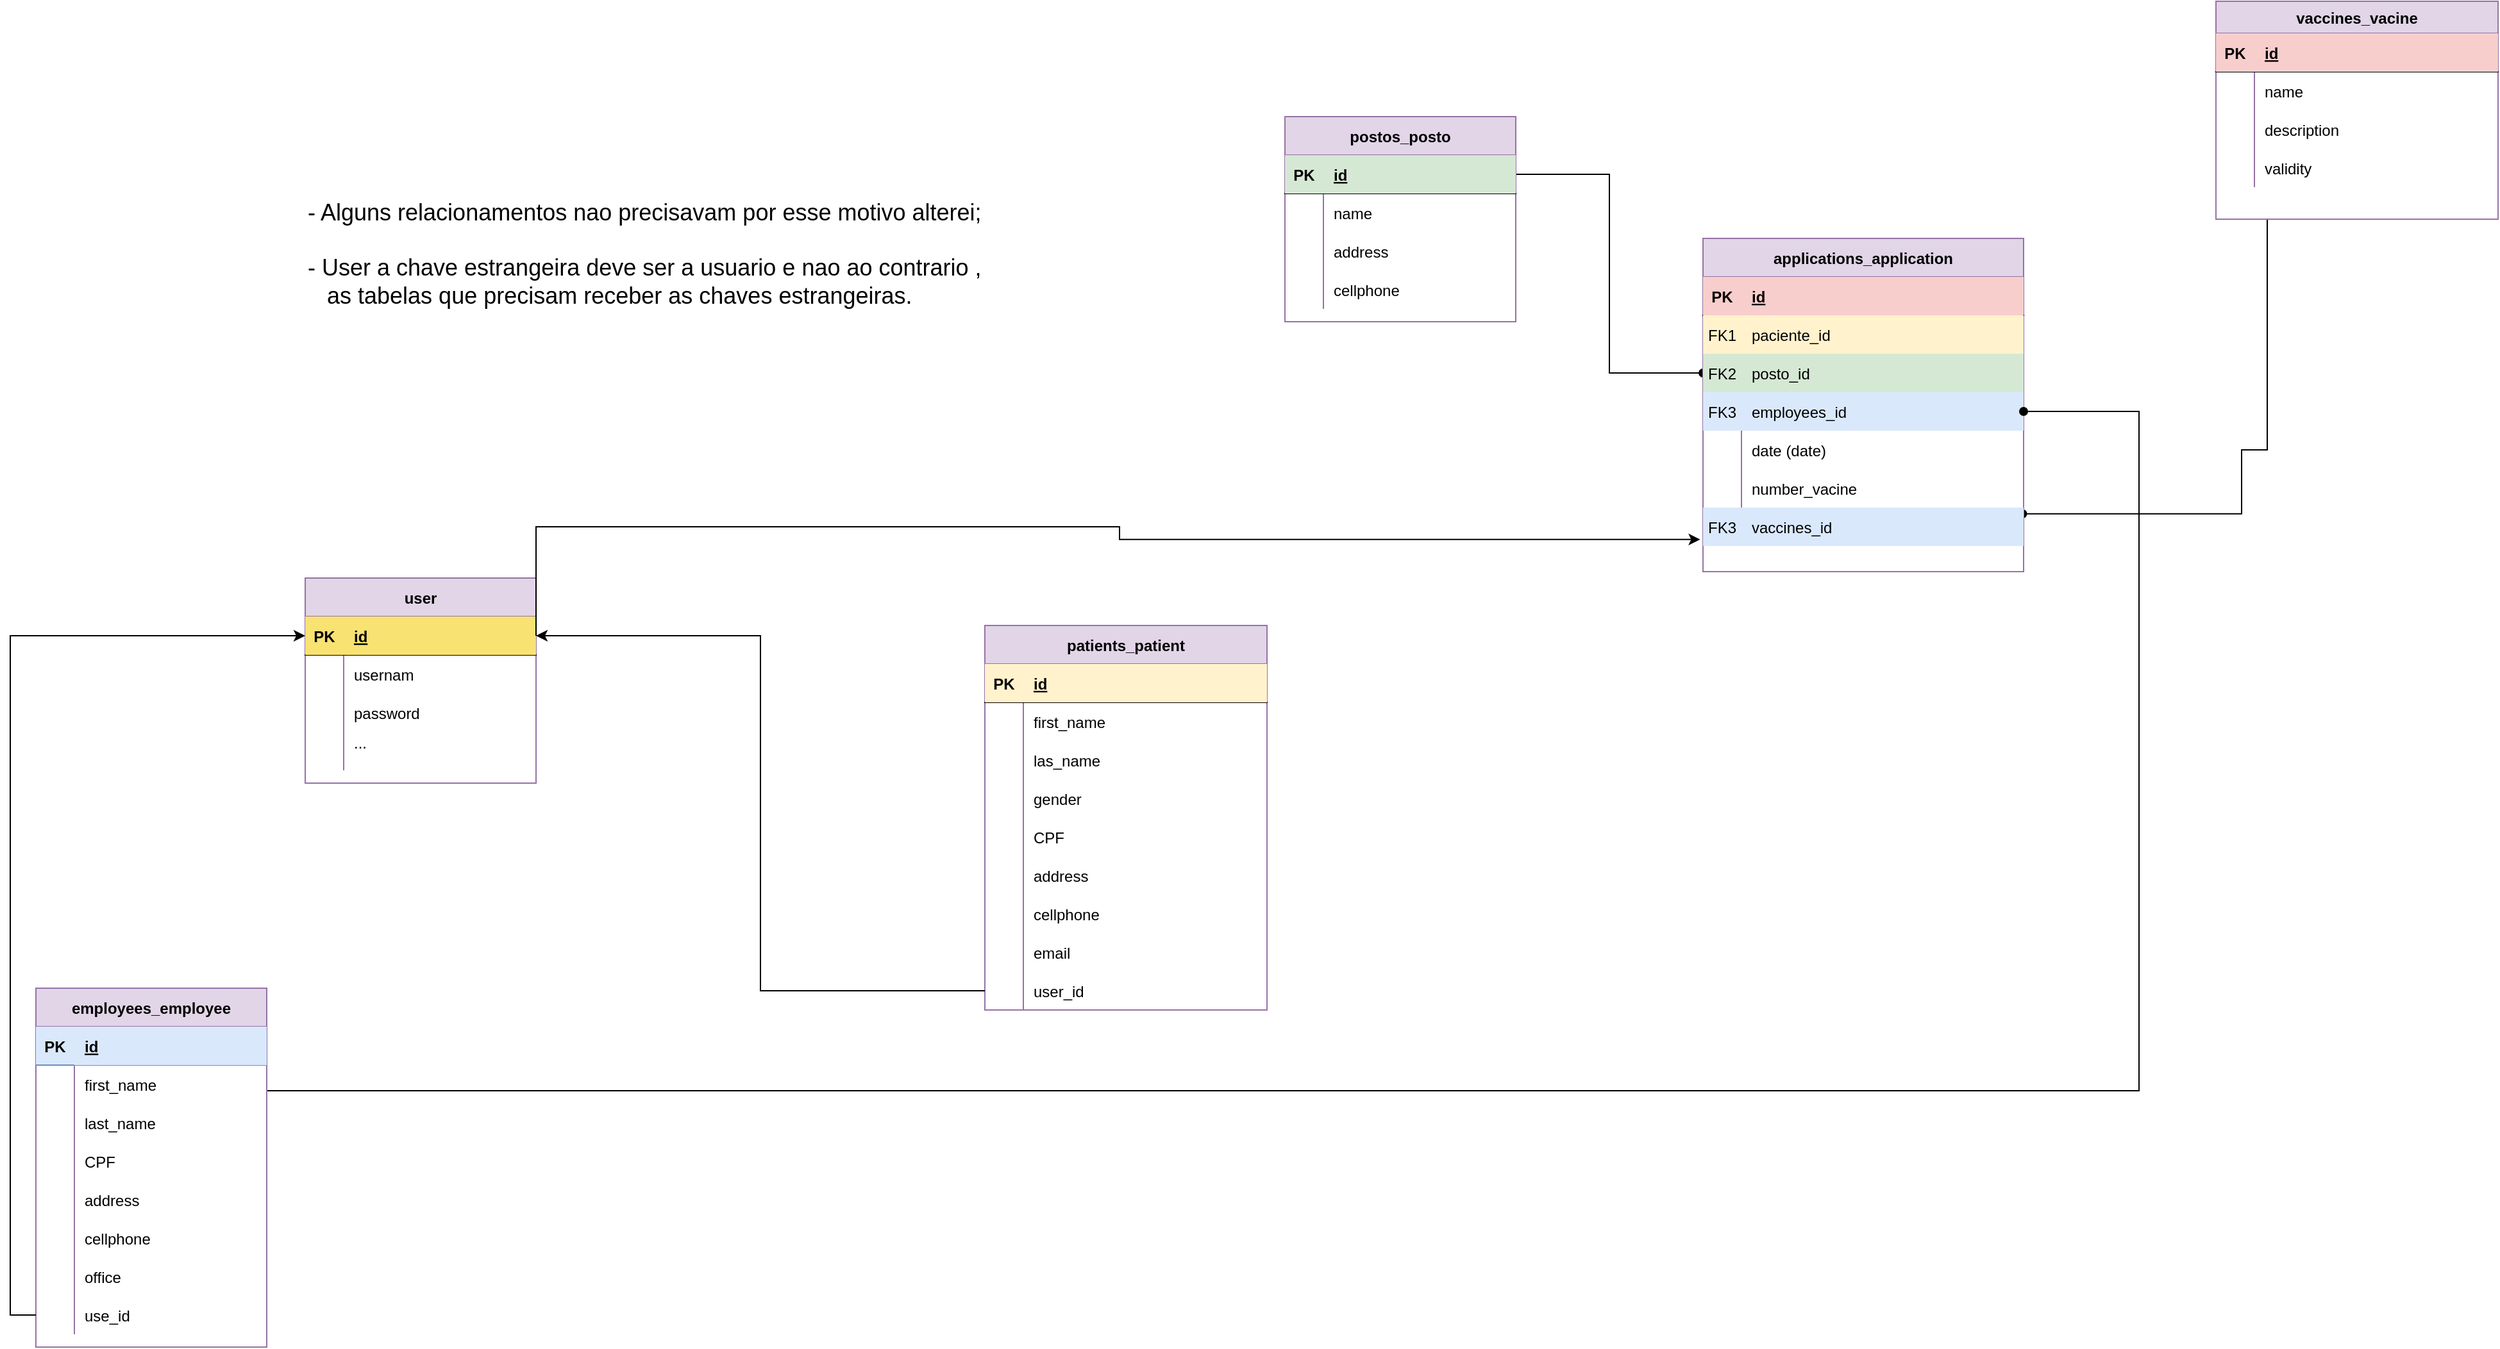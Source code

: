 <mxfile version="14.7.6" type="github">
  <diagram id="EilYEYyz1etQmH6gUMD6" name="Page-1">
    <mxGraphModel dx="2758" dy="653" grid="1" gridSize="10" guides="1" tooltips="1" connect="1" arrows="1" fold="1" page="1" pageScale="1" pageWidth="1169" pageHeight="827" math="0" shadow="0">
      <root>
        <mxCell id="0" />
        <mxCell id="1" parent="0" />
        <mxCell id="UozPNXJeyypj5cAmDYCA-1" value="user" style="shape=table;startSize=30;container=1;collapsible=1;childLayout=tableLayout;fixedRows=1;rowLines=0;fontStyle=1;align=center;resizeLast=1;strokeColor=#9673a6;fillColor=#e1d5e7;" parent="1" vertex="1">
          <mxGeometry x="-180" y="460" width="180" height="160" as="geometry" />
        </mxCell>
        <mxCell id="UozPNXJeyypj5cAmDYCA-2" value="" style="shape=partialRectangle;collapsible=0;dropTarget=0;pointerEvents=0;fillColor=none;top=0;left=0;bottom=1;right=0;points=[[0,0.5],[1,0.5]];portConstraint=eastwest;" parent="UozPNXJeyypj5cAmDYCA-1" vertex="1">
          <mxGeometry y="30" width="180" height="30" as="geometry" />
        </mxCell>
        <mxCell id="UozPNXJeyypj5cAmDYCA-3" value="PK" style="shape=partialRectangle;connectable=0;top=0;left=0;bottom=0;right=0;fontStyle=1;overflow=hidden;strokeColor=#B09500;fontColor=#000000;fillColor=#F8E272;" parent="UozPNXJeyypj5cAmDYCA-2" vertex="1">
          <mxGeometry width="30" height="30" as="geometry" />
        </mxCell>
        <mxCell id="UozPNXJeyypj5cAmDYCA-4" value="id" style="shape=partialRectangle;connectable=0;top=0;left=0;bottom=0;right=0;align=left;spacingLeft=6;fontStyle=5;overflow=hidden;fontColor=#000000;strokeColor=#B09500;fillColor=#F8E272;" parent="UozPNXJeyypj5cAmDYCA-2" vertex="1">
          <mxGeometry x="30" width="150" height="30" as="geometry" />
        </mxCell>
        <mxCell id="UozPNXJeyypj5cAmDYCA-11" value="" style="shape=partialRectangle;collapsible=0;dropTarget=0;pointerEvents=0;fillColor=none;top=0;left=0;bottom=0;right=0;points=[[0,0.5],[1,0.5]];portConstraint=eastwest;" parent="UozPNXJeyypj5cAmDYCA-1" vertex="1">
          <mxGeometry y="60" width="180" height="30" as="geometry" />
        </mxCell>
        <mxCell id="UozPNXJeyypj5cAmDYCA-12" value="" style="shape=partialRectangle;connectable=0;fillColor=none;top=0;left=0;bottom=0;right=0;editable=1;overflow=hidden;" parent="UozPNXJeyypj5cAmDYCA-11" vertex="1">
          <mxGeometry width="30" height="30" as="geometry" />
        </mxCell>
        <mxCell id="UozPNXJeyypj5cAmDYCA-13" value="usernam" style="shape=partialRectangle;connectable=0;fillColor=none;top=0;left=0;bottom=0;right=0;align=left;spacingLeft=6;overflow=hidden;" parent="UozPNXJeyypj5cAmDYCA-11" vertex="1">
          <mxGeometry x="30" width="150" height="30" as="geometry" />
        </mxCell>
        <mxCell id="1W_J4WBPS3hF6fnXYnN9-8" value="" style="shape=partialRectangle;collapsible=0;dropTarget=0;pointerEvents=0;fillColor=none;top=0;left=0;bottom=0;right=0;points=[[0,0.5],[1,0.5]];portConstraint=eastwest;" vertex="1" parent="UozPNXJeyypj5cAmDYCA-1">
          <mxGeometry y="90" width="180" height="30" as="geometry" />
        </mxCell>
        <mxCell id="1W_J4WBPS3hF6fnXYnN9-9" value="" style="shape=partialRectangle;connectable=0;fillColor=none;top=0;left=0;bottom=0;right=0;editable=1;overflow=hidden;" vertex="1" parent="1W_J4WBPS3hF6fnXYnN9-8">
          <mxGeometry width="30" height="30" as="geometry" />
        </mxCell>
        <mxCell id="1W_J4WBPS3hF6fnXYnN9-10" value="password" style="shape=partialRectangle;connectable=0;fillColor=none;top=0;left=0;bottom=0;right=0;align=left;spacingLeft=6;overflow=hidden;" vertex="1" parent="1W_J4WBPS3hF6fnXYnN9-8">
          <mxGeometry x="30" width="150" height="30" as="geometry" />
        </mxCell>
        <mxCell id="1W_J4WBPS3hF6fnXYnN9-11" value="" style="shape=partialRectangle;collapsible=0;dropTarget=0;pointerEvents=0;fillColor=none;top=0;left=0;bottom=0;right=0;points=[[0,0.5],[1,0.5]];portConstraint=eastwest;" vertex="1" parent="UozPNXJeyypj5cAmDYCA-1">
          <mxGeometry y="120" width="180" height="30" as="geometry" />
        </mxCell>
        <mxCell id="1W_J4WBPS3hF6fnXYnN9-12" value="" style="shape=partialRectangle;connectable=0;fillColor=none;top=0;left=0;bottom=0;right=0;editable=1;overflow=hidden;" vertex="1" parent="1W_J4WBPS3hF6fnXYnN9-11">
          <mxGeometry width="30" height="30" as="geometry" />
        </mxCell>
        <mxCell id="1W_J4WBPS3hF6fnXYnN9-13" value="...&#xa;" style="shape=partialRectangle;connectable=0;fillColor=none;top=0;left=0;bottom=0;right=0;align=left;spacingLeft=6;overflow=hidden;" vertex="1" parent="1W_J4WBPS3hF6fnXYnN9-11">
          <mxGeometry x="30" width="150" height="30" as="geometry" />
        </mxCell>
        <mxCell id="UozPNXJeyypj5cAmDYCA-14" value="patients_patient" style="shape=table;startSize=30;container=1;collapsible=1;childLayout=tableLayout;fixedRows=1;rowLines=0;fontStyle=1;align=center;resizeLast=1;fillColor=#e1d5e7;strokeColor=#9673a6;" parent="1" vertex="1">
          <mxGeometry x="350" y="497" width="220" height="300" as="geometry">
            <mxRectangle x="520" y="280" width="50" height="270" as="alternateBounds" />
          </mxGeometry>
        </mxCell>
        <mxCell id="UozPNXJeyypj5cAmDYCA-15" value="" style="shape=partialRectangle;collapsible=0;dropTarget=0;pointerEvents=0;fillColor=none;top=0;left=0;bottom=1;right=0;points=[[0,0.5],[1,0.5]];portConstraint=eastwest;" parent="UozPNXJeyypj5cAmDYCA-14" vertex="1">
          <mxGeometry y="30" width="220" height="30" as="geometry" />
        </mxCell>
        <mxCell id="UozPNXJeyypj5cAmDYCA-16" value="PK" style="shape=partialRectangle;connectable=0;fillColor=#fff2cc;top=0;left=0;bottom=0;right=0;fontStyle=1;overflow=hidden;strokeColor=#d6b656;" parent="UozPNXJeyypj5cAmDYCA-15" vertex="1">
          <mxGeometry width="30" height="30" as="geometry" />
        </mxCell>
        <mxCell id="UozPNXJeyypj5cAmDYCA-17" value="id" style="shape=partialRectangle;connectable=0;fillColor=#fff2cc;top=0;left=0;bottom=0;right=0;align=left;spacingLeft=6;fontStyle=5;overflow=hidden;strokeColor=#d6b656;" parent="UozPNXJeyypj5cAmDYCA-15" vertex="1">
          <mxGeometry x="30" width="190" height="30" as="geometry" />
        </mxCell>
        <mxCell id="UozPNXJeyypj5cAmDYCA-18" value="" style="shape=partialRectangle;collapsible=0;dropTarget=0;pointerEvents=0;fillColor=none;top=0;left=0;bottom=0;right=0;points=[[0,0.5],[1,0.5]];portConstraint=eastwest;" parent="UozPNXJeyypj5cAmDYCA-14" vertex="1">
          <mxGeometry y="60" width="220" height="30" as="geometry" />
        </mxCell>
        <mxCell id="UozPNXJeyypj5cAmDYCA-19" value="" style="shape=partialRectangle;connectable=0;fillColor=none;top=0;left=0;bottom=0;right=0;editable=1;overflow=hidden;" parent="UozPNXJeyypj5cAmDYCA-18" vertex="1">
          <mxGeometry width="30" height="30" as="geometry" />
        </mxCell>
        <mxCell id="UozPNXJeyypj5cAmDYCA-20" value="first_name" style="shape=partialRectangle;connectable=0;fillColor=none;top=0;left=0;bottom=0;right=0;align=left;spacingLeft=6;overflow=hidden;" parent="UozPNXJeyypj5cAmDYCA-18" vertex="1">
          <mxGeometry x="30" width="190" height="30" as="geometry" />
        </mxCell>
        <mxCell id="UozPNXJeyypj5cAmDYCA-21" value="" style="shape=partialRectangle;collapsible=0;dropTarget=0;pointerEvents=0;fillColor=none;top=0;left=0;bottom=0;right=0;points=[[0,0.5],[1,0.5]];portConstraint=eastwest;" parent="UozPNXJeyypj5cAmDYCA-14" vertex="1">
          <mxGeometry y="90" width="220" height="30" as="geometry" />
        </mxCell>
        <mxCell id="UozPNXJeyypj5cAmDYCA-22" value="" style="shape=partialRectangle;connectable=0;fillColor=none;top=0;left=0;bottom=0;right=0;editable=1;overflow=hidden;" parent="UozPNXJeyypj5cAmDYCA-21" vertex="1">
          <mxGeometry width="30" height="30" as="geometry" />
        </mxCell>
        <mxCell id="UozPNXJeyypj5cAmDYCA-23" value="las_name" style="shape=partialRectangle;connectable=0;fillColor=none;top=0;left=0;bottom=0;right=0;align=left;spacingLeft=6;overflow=hidden;" parent="UozPNXJeyypj5cAmDYCA-21" vertex="1">
          <mxGeometry x="30" width="190" height="30" as="geometry" />
        </mxCell>
        <mxCell id="UozPNXJeyypj5cAmDYCA-24" value="" style="shape=partialRectangle;collapsible=0;dropTarget=0;pointerEvents=0;fillColor=none;top=0;left=0;bottom=0;right=0;points=[[0,0.5],[1,0.5]];portConstraint=eastwest;" parent="UozPNXJeyypj5cAmDYCA-14" vertex="1">
          <mxGeometry y="120" width="220" height="30" as="geometry" />
        </mxCell>
        <mxCell id="UozPNXJeyypj5cAmDYCA-25" value="" style="shape=partialRectangle;connectable=0;fillColor=none;top=0;left=0;bottom=0;right=0;editable=1;overflow=hidden;" parent="UozPNXJeyypj5cAmDYCA-24" vertex="1">
          <mxGeometry width="30" height="30" as="geometry" />
        </mxCell>
        <mxCell id="UozPNXJeyypj5cAmDYCA-26" value="gender" style="shape=partialRectangle;connectable=0;fillColor=none;top=0;left=0;bottom=0;right=0;align=left;spacingLeft=6;overflow=hidden;" parent="UozPNXJeyypj5cAmDYCA-24" vertex="1">
          <mxGeometry x="30" width="190" height="30" as="geometry" />
        </mxCell>
        <mxCell id="UozPNXJeyypj5cAmDYCA-27" value="" style="shape=partialRectangle;collapsible=0;dropTarget=0;pointerEvents=0;fillColor=none;top=0;left=0;bottom=0;right=0;points=[[0,0.5],[1,0.5]];portConstraint=eastwest;" parent="UozPNXJeyypj5cAmDYCA-14" vertex="1">
          <mxGeometry y="150" width="220" height="30" as="geometry" />
        </mxCell>
        <mxCell id="UozPNXJeyypj5cAmDYCA-28" value="" style="shape=partialRectangle;connectable=0;fillColor=none;top=0;left=0;bottom=0;right=0;editable=1;overflow=hidden;" parent="UozPNXJeyypj5cAmDYCA-27" vertex="1">
          <mxGeometry width="30" height="30" as="geometry" />
        </mxCell>
        <mxCell id="UozPNXJeyypj5cAmDYCA-29" value="CPF" style="shape=partialRectangle;connectable=0;fillColor=none;top=0;left=0;bottom=0;right=0;align=left;spacingLeft=6;overflow=hidden;" parent="UozPNXJeyypj5cAmDYCA-27" vertex="1">
          <mxGeometry x="30" width="190" height="30" as="geometry" />
        </mxCell>
        <mxCell id="UozPNXJeyypj5cAmDYCA-30" value="" style="shape=partialRectangle;collapsible=0;dropTarget=0;pointerEvents=0;fillColor=none;top=0;left=0;bottom=0;right=0;points=[[0,0.5],[1,0.5]];portConstraint=eastwest;" parent="UozPNXJeyypj5cAmDYCA-14" vertex="1">
          <mxGeometry y="180" width="220" height="30" as="geometry" />
        </mxCell>
        <mxCell id="UozPNXJeyypj5cAmDYCA-31" value="" style="shape=partialRectangle;connectable=0;fillColor=none;top=0;left=0;bottom=0;right=0;editable=1;overflow=hidden;" parent="UozPNXJeyypj5cAmDYCA-30" vertex="1">
          <mxGeometry width="30" height="30" as="geometry" />
        </mxCell>
        <mxCell id="UozPNXJeyypj5cAmDYCA-32" value="address" style="shape=partialRectangle;connectable=0;fillColor=none;top=0;left=0;bottom=0;right=0;align=left;spacingLeft=6;overflow=hidden;" parent="UozPNXJeyypj5cAmDYCA-30" vertex="1">
          <mxGeometry x="30" width="190" height="30" as="geometry" />
        </mxCell>
        <mxCell id="UozPNXJeyypj5cAmDYCA-33" value="" style="shape=partialRectangle;collapsible=0;dropTarget=0;pointerEvents=0;fillColor=none;top=0;left=0;bottom=0;right=0;points=[[0,0.5],[1,0.5]];portConstraint=eastwest;" parent="UozPNXJeyypj5cAmDYCA-14" vertex="1">
          <mxGeometry y="210" width="220" height="30" as="geometry" />
        </mxCell>
        <mxCell id="UozPNXJeyypj5cAmDYCA-34" value="" style="shape=partialRectangle;connectable=0;fillColor=none;top=0;left=0;bottom=0;right=0;editable=1;overflow=hidden;" parent="UozPNXJeyypj5cAmDYCA-33" vertex="1">
          <mxGeometry width="30" height="30" as="geometry" />
        </mxCell>
        <mxCell id="UozPNXJeyypj5cAmDYCA-35" value="cellphone" style="shape=partialRectangle;connectable=0;fillColor=none;top=0;left=0;bottom=0;right=0;align=left;spacingLeft=6;overflow=hidden;" parent="UozPNXJeyypj5cAmDYCA-33" vertex="1">
          <mxGeometry x="30" width="190" height="30" as="geometry" />
        </mxCell>
        <mxCell id="UozPNXJeyypj5cAmDYCA-36" value="" style="shape=partialRectangle;collapsible=0;dropTarget=0;pointerEvents=0;fillColor=none;top=0;left=0;bottom=0;right=0;points=[[0,0.5],[1,0.5]];portConstraint=eastwest;" parent="UozPNXJeyypj5cAmDYCA-14" vertex="1">
          <mxGeometry y="240" width="220" height="30" as="geometry" />
        </mxCell>
        <mxCell id="UozPNXJeyypj5cAmDYCA-37" value="" style="shape=partialRectangle;connectable=0;fillColor=none;top=0;left=0;bottom=0;right=0;editable=1;overflow=hidden;" parent="UozPNXJeyypj5cAmDYCA-36" vertex="1">
          <mxGeometry width="30" height="30" as="geometry" />
        </mxCell>
        <mxCell id="UozPNXJeyypj5cAmDYCA-38" value="email" style="shape=partialRectangle;connectable=0;fillColor=none;top=0;left=0;bottom=0;right=0;align=left;spacingLeft=6;overflow=hidden;" parent="UozPNXJeyypj5cAmDYCA-36" vertex="1">
          <mxGeometry x="30" width="190" height="30" as="geometry" />
        </mxCell>
        <mxCell id="1W_J4WBPS3hF6fnXYnN9-2" value="" style="shape=partialRectangle;collapsible=0;dropTarget=0;pointerEvents=0;fillColor=none;top=0;left=0;bottom=0;right=0;points=[[0,0.5],[1,0.5]];portConstraint=eastwest;" vertex="1" parent="UozPNXJeyypj5cAmDYCA-14">
          <mxGeometry y="270" width="220" height="30" as="geometry" />
        </mxCell>
        <mxCell id="1W_J4WBPS3hF6fnXYnN9-3" value="" style="shape=partialRectangle;connectable=0;fillColor=none;top=0;left=0;bottom=0;right=0;editable=1;overflow=hidden;" vertex="1" parent="1W_J4WBPS3hF6fnXYnN9-2">
          <mxGeometry width="30" height="30" as="geometry" />
        </mxCell>
        <mxCell id="1W_J4WBPS3hF6fnXYnN9-4" value="user_id" style="shape=partialRectangle;connectable=0;fillColor=none;top=0;left=0;bottom=0;right=0;align=left;spacingLeft=6;overflow=hidden;" vertex="1" parent="1W_J4WBPS3hF6fnXYnN9-2">
          <mxGeometry x="30" width="190" height="30" as="geometry" />
        </mxCell>
        <mxCell id="UozPNXJeyypj5cAmDYCA-154" style="edgeStyle=orthogonalEdgeStyle;rounded=0;orthogonalLoop=1;jettySize=auto;html=1;exitX=1;exitY=0.5;exitDx=0;exitDy=0;entryX=0;entryY=0.5;entryDx=0;entryDy=0;endArrow=oval;endFill=1;" parent="1" source="UozPNXJeyypj5cAmDYCA-45" target="UozPNXJeyypj5cAmDYCA-94" edge="1">
          <mxGeometry relative="1" as="geometry" />
        </mxCell>
        <mxCell id="UozPNXJeyypj5cAmDYCA-44" value="postos_posto" style="shape=table;startSize=30;container=1;collapsible=1;childLayout=tableLayout;fixedRows=1;rowLines=0;fontStyle=1;align=center;resizeLast=1;fillColor=#e1d5e7;strokeColor=#9673a6;" parent="1" vertex="1">
          <mxGeometry x="584" y="100" width="180" height="160" as="geometry" />
        </mxCell>
        <mxCell id="UozPNXJeyypj5cAmDYCA-45" value="" style="shape=partialRectangle;collapsible=0;dropTarget=0;pointerEvents=0;fillColor=none;top=0;left=0;bottom=1;right=0;points=[[0,0.5],[1,0.5]];portConstraint=eastwest;" parent="UozPNXJeyypj5cAmDYCA-44" vertex="1">
          <mxGeometry y="30" width="180" height="30" as="geometry" />
        </mxCell>
        <mxCell id="UozPNXJeyypj5cAmDYCA-46" value="PK" style="shape=partialRectangle;connectable=0;fillColor=#d5e8d4;top=0;left=0;bottom=0;right=0;fontStyle=1;overflow=hidden;strokeColor=#82b366;" parent="UozPNXJeyypj5cAmDYCA-45" vertex="1">
          <mxGeometry width="30" height="30" as="geometry" />
        </mxCell>
        <mxCell id="UozPNXJeyypj5cAmDYCA-47" value="id" style="shape=partialRectangle;connectable=0;fillColor=#d5e8d4;top=0;left=0;bottom=0;right=0;align=left;spacingLeft=6;fontStyle=5;overflow=hidden;strokeColor=#82b366;" parent="UozPNXJeyypj5cAmDYCA-45" vertex="1">
          <mxGeometry x="30" width="150" height="30" as="geometry" />
        </mxCell>
        <mxCell id="UozPNXJeyypj5cAmDYCA-48" value="" style="shape=partialRectangle;collapsible=0;dropTarget=0;pointerEvents=0;fillColor=none;top=0;left=0;bottom=0;right=0;points=[[0,0.5],[1,0.5]];portConstraint=eastwest;" parent="UozPNXJeyypj5cAmDYCA-44" vertex="1">
          <mxGeometry y="60" width="180" height="30" as="geometry" />
        </mxCell>
        <mxCell id="UozPNXJeyypj5cAmDYCA-49" value="" style="shape=partialRectangle;connectable=0;fillColor=none;top=0;left=0;bottom=0;right=0;editable=1;overflow=hidden;" parent="UozPNXJeyypj5cAmDYCA-48" vertex="1">
          <mxGeometry width="30" height="30" as="geometry" />
        </mxCell>
        <mxCell id="UozPNXJeyypj5cAmDYCA-50" value="name" style="shape=partialRectangle;connectable=0;fillColor=none;top=0;left=0;bottom=0;right=0;align=left;spacingLeft=6;overflow=hidden;" parent="UozPNXJeyypj5cAmDYCA-48" vertex="1">
          <mxGeometry x="30" width="150" height="30" as="geometry" />
        </mxCell>
        <mxCell id="UozPNXJeyypj5cAmDYCA-51" value="" style="shape=partialRectangle;collapsible=0;dropTarget=0;pointerEvents=0;fillColor=none;top=0;left=0;bottom=0;right=0;points=[[0,0.5],[1,0.5]];portConstraint=eastwest;" parent="UozPNXJeyypj5cAmDYCA-44" vertex="1">
          <mxGeometry y="90" width="180" height="30" as="geometry" />
        </mxCell>
        <mxCell id="UozPNXJeyypj5cAmDYCA-52" value="" style="shape=partialRectangle;connectable=0;fillColor=none;top=0;left=0;bottom=0;right=0;editable=1;overflow=hidden;" parent="UozPNXJeyypj5cAmDYCA-51" vertex="1">
          <mxGeometry width="30" height="30" as="geometry" />
        </mxCell>
        <mxCell id="UozPNXJeyypj5cAmDYCA-53" value="address" style="shape=partialRectangle;connectable=0;fillColor=none;top=0;left=0;bottom=0;right=0;align=left;spacingLeft=6;overflow=hidden;" parent="UozPNXJeyypj5cAmDYCA-51" vertex="1">
          <mxGeometry x="30" width="150" height="30" as="geometry" />
        </mxCell>
        <mxCell id="UozPNXJeyypj5cAmDYCA-54" value="" style="shape=partialRectangle;collapsible=0;dropTarget=0;pointerEvents=0;fillColor=none;top=0;left=0;bottom=0;right=0;points=[[0,0.5],[1,0.5]];portConstraint=eastwest;" parent="UozPNXJeyypj5cAmDYCA-44" vertex="1">
          <mxGeometry y="120" width="180" height="30" as="geometry" />
        </mxCell>
        <mxCell id="UozPNXJeyypj5cAmDYCA-55" value="" style="shape=partialRectangle;connectable=0;fillColor=none;top=0;left=0;bottom=0;right=0;editable=1;overflow=hidden;" parent="UozPNXJeyypj5cAmDYCA-54" vertex="1">
          <mxGeometry width="30" height="30" as="geometry" />
        </mxCell>
        <mxCell id="UozPNXJeyypj5cAmDYCA-56" value="cellphone" style="shape=partialRectangle;connectable=0;fillColor=none;top=0;left=0;bottom=0;right=0;align=left;spacingLeft=6;overflow=hidden;" parent="UozPNXJeyypj5cAmDYCA-54" vertex="1">
          <mxGeometry x="30" width="150" height="30" as="geometry" />
        </mxCell>
        <mxCell id="UozPNXJeyypj5cAmDYCA-152" style="edgeStyle=orthogonalEdgeStyle;rounded=0;orthogonalLoop=1;jettySize=auto;html=1;endArrow=oval;endFill=1;entryX=0.997;entryY=0.162;entryDx=0;entryDy=0;entryPerimeter=0;" parent="1" source="UozPNXJeyypj5cAmDYCA-61" target="1W_J4WBPS3hF6fnXYnN9-16" edge="1">
          <mxGeometry relative="1" as="geometry">
            <Array as="points">
              <mxPoint x="1350" y="360" />
              <mxPoint x="1330" y="360" />
              <mxPoint x="1330" y="410" />
            </Array>
            <mxPoint x="1370" y="310" as="targetPoint" />
          </mxGeometry>
        </mxCell>
        <mxCell id="UozPNXJeyypj5cAmDYCA-61" value="vaccines_vacine" style="shape=table;startSize=25;container=1;collapsible=1;childLayout=tableLayout;fixedRows=1;rowLines=0;fontStyle=1;align=center;resizeLast=1;fillColor=#e1d5e7;strokeColor=#9673a6;" parent="1" vertex="1">
          <mxGeometry x="1310" y="10" width="220" height="170" as="geometry" />
        </mxCell>
        <mxCell id="UozPNXJeyypj5cAmDYCA-62" value="" style="shape=partialRectangle;collapsible=0;dropTarget=0;pointerEvents=0;fillColor=none;top=0;left=0;bottom=1;right=0;points=[[0,0.5],[1,0.5]];portConstraint=eastwest;" parent="UozPNXJeyypj5cAmDYCA-61" vertex="1">
          <mxGeometry y="25" width="220" height="30" as="geometry" />
        </mxCell>
        <mxCell id="UozPNXJeyypj5cAmDYCA-63" value="PK" style="shape=partialRectangle;connectable=0;fillColor=#f8cecc;top=0;left=0;bottom=0;right=0;fontStyle=1;overflow=hidden;strokeColor=#b85450;" parent="UozPNXJeyypj5cAmDYCA-62" vertex="1">
          <mxGeometry width="30" height="30" as="geometry" />
        </mxCell>
        <mxCell id="UozPNXJeyypj5cAmDYCA-64" value="id" style="shape=partialRectangle;connectable=0;fillColor=#f8cecc;top=0;left=0;bottom=0;right=0;align=left;spacingLeft=6;fontStyle=5;overflow=hidden;strokeColor=#b85450;" parent="UozPNXJeyypj5cAmDYCA-62" vertex="1">
          <mxGeometry x="30" width="190" height="30" as="geometry" />
        </mxCell>
        <mxCell id="UozPNXJeyypj5cAmDYCA-65" value="" style="shape=partialRectangle;collapsible=0;dropTarget=0;pointerEvents=0;fillColor=none;top=0;left=0;bottom=0;right=0;points=[[0,0.5],[1,0.5]];portConstraint=eastwest;" parent="UozPNXJeyypj5cAmDYCA-61" vertex="1">
          <mxGeometry y="55" width="220" height="30" as="geometry" />
        </mxCell>
        <mxCell id="UozPNXJeyypj5cAmDYCA-66" value="" style="shape=partialRectangle;connectable=0;fillColor=none;top=0;left=0;bottom=0;right=0;editable=1;overflow=hidden;" parent="UozPNXJeyypj5cAmDYCA-65" vertex="1">
          <mxGeometry width="30" height="30" as="geometry" />
        </mxCell>
        <mxCell id="UozPNXJeyypj5cAmDYCA-67" value="name" style="shape=partialRectangle;connectable=0;fillColor=none;top=0;left=0;bottom=0;right=0;align=left;spacingLeft=6;overflow=hidden;" parent="UozPNXJeyypj5cAmDYCA-65" vertex="1">
          <mxGeometry x="30" width="190" height="30" as="geometry" />
        </mxCell>
        <mxCell id="UozPNXJeyypj5cAmDYCA-68" value="" style="shape=partialRectangle;collapsible=0;dropTarget=0;pointerEvents=0;fillColor=none;top=0;left=0;bottom=0;right=0;points=[[0,0.5],[1,0.5]];portConstraint=eastwest;" parent="UozPNXJeyypj5cAmDYCA-61" vertex="1">
          <mxGeometry y="85" width="220" height="30" as="geometry" />
        </mxCell>
        <mxCell id="UozPNXJeyypj5cAmDYCA-69" value="" style="shape=partialRectangle;connectable=0;fillColor=none;top=0;left=0;bottom=0;right=0;editable=1;overflow=hidden;" parent="UozPNXJeyypj5cAmDYCA-68" vertex="1">
          <mxGeometry width="30" height="30" as="geometry" />
        </mxCell>
        <mxCell id="UozPNXJeyypj5cAmDYCA-70" value="description" style="shape=partialRectangle;connectable=0;fillColor=none;top=0;left=0;bottom=0;right=0;align=left;spacingLeft=6;overflow=hidden;" parent="UozPNXJeyypj5cAmDYCA-68" vertex="1">
          <mxGeometry x="30" width="190" height="30" as="geometry" />
        </mxCell>
        <mxCell id="UozPNXJeyypj5cAmDYCA-71" value="" style="shape=partialRectangle;collapsible=0;dropTarget=0;pointerEvents=0;fillColor=none;top=0;left=0;bottom=0;right=0;points=[[0,0.5],[1,0.5]];portConstraint=eastwest;" parent="UozPNXJeyypj5cAmDYCA-61" vertex="1">
          <mxGeometry y="115" width="220" height="30" as="geometry" />
        </mxCell>
        <mxCell id="UozPNXJeyypj5cAmDYCA-72" value="" style="shape=partialRectangle;connectable=0;fillColor=none;top=0;left=0;bottom=0;right=0;editable=1;overflow=hidden;" parent="UozPNXJeyypj5cAmDYCA-71" vertex="1">
          <mxGeometry width="30" height="30" as="geometry" />
        </mxCell>
        <mxCell id="UozPNXJeyypj5cAmDYCA-73" value="validity" style="shape=partialRectangle;connectable=0;fillColor=none;top=0;left=0;bottom=0;right=0;align=left;spacingLeft=6;overflow=hidden;" parent="UozPNXJeyypj5cAmDYCA-71" vertex="1">
          <mxGeometry x="30" width="190" height="30" as="geometry" />
        </mxCell>
        <mxCell id="UozPNXJeyypj5cAmDYCA-87" value="applications_application" style="shape=table;startSize=30;container=1;collapsible=1;childLayout=tableLayout;fixedRows=1;rowLines=0;fontStyle=1;align=center;resizeLast=1;fillColor=#e1d5e7;strokeColor=#9673a6;" parent="1" vertex="1">
          <mxGeometry x="910" y="195" width="250" height="260" as="geometry" />
        </mxCell>
        <mxCell id="UozPNXJeyypj5cAmDYCA-88" value="" style="shape=partialRectangle;collapsible=0;dropTarget=0;pointerEvents=0;fillColor=none;top=0;left=0;bottom=1;right=0;points=[[0,0.5],[1,0.5]];portConstraint=eastwest;" parent="UozPNXJeyypj5cAmDYCA-87" vertex="1">
          <mxGeometry y="30" width="250" height="30" as="geometry" />
        </mxCell>
        <mxCell id="UozPNXJeyypj5cAmDYCA-89" value="PK" style="shape=partialRectangle;connectable=0;fillColor=#f8cecc;top=0;left=0;bottom=0;right=0;fontStyle=1;overflow=hidden;strokeColor=#b85450;" parent="UozPNXJeyypj5cAmDYCA-88" vertex="1">
          <mxGeometry width="30" height="30" as="geometry" />
        </mxCell>
        <mxCell id="UozPNXJeyypj5cAmDYCA-90" value="id" style="shape=partialRectangle;connectable=0;fillColor=#f8cecc;top=0;left=0;bottom=0;right=0;align=left;spacingLeft=6;fontStyle=5;overflow=hidden;strokeColor=#b85450;" parent="UozPNXJeyypj5cAmDYCA-88" vertex="1">
          <mxGeometry x="30" width="220" height="30" as="geometry" />
        </mxCell>
        <mxCell id="UozPNXJeyypj5cAmDYCA-91" value="" style="shape=partialRectangle;collapsible=0;dropTarget=0;pointerEvents=0;fillColor=none;top=0;left=0;bottom=0;right=0;points=[[0,0.5],[1,0.5]];portConstraint=eastwest;" parent="UozPNXJeyypj5cAmDYCA-87" vertex="1">
          <mxGeometry y="60" width="250" height="30" as="geometry" />
        </mxCell>
        <mxCell id="UozPNXJeyypj5cAmDYCA-92" value="FK1" style="shape=partialRectangle;connectable=0;fillColor=#fff2cc;top=0;left=0;bottom=0;right=0;editable=1;overflow=hidden;strokeColor=#d6b656;" parent="UozPNXJeyypj5cAmDYCA-91" vertex="1">
          <mxGeometry width="30" height="30" as="geometry" />
        </mxCell>
        <mxCell id="UozPNXJeyypj5cAmDYCA-93" value="paciente_id" style="shape=partialRectangle;connectable=0;fillColor=#fff2cc;top=0;left=0;bottom=0;right=0;align=left;spacingLeft=6;overflow=hidden;strokeColor=#d6b656;" parent="UozPNXJeyypj5cAmDYCA-91" vertex="1">
          <mxGeometry x="30" width="220" height="30" as="geometry" />
        </mxCell>
        <mxCell id="UozPNXJeyypj5cAmDYCA-94" value="" style="shape=partialRectangle;collapsible=0;dropTarget=0;pointerEvents=0;fillColor=none;top=0;left=0;bottom=0;right=0;points=[[0,0.5],[1,0.5]];portConstraint=eastwest;" parent="UozPNXJeyypj5cAmDYCA-87" vertex="1">
          <mxGeometry y="90" width="250" height="30" as="geometry" />
        </mxCell>
        <mxCell id="UozPNXJeyypj5cAmDYCA-95" value="FK2" style="shape=partialRectangle;connectable=0;fillColor=#d5e8d4;top=0;left=0;bottom=0;right=0;editable=1;overflow=hidden;strokeColor=#82b366;" parent="UozPNXJeyypj5cAmDYCA-94" vertex="1">
          <mxGeometry width="30" height="30" as="geometry" />
        </mxCell>
        <mxCell id="UozPNXJeyypj5cAmDYCA-96" value="posto_id" style="shape=partialRectangle;connectable=0;fillColor=#d5e8d4;top=0;left=0;bottom=0;right=0;align=left;spacingLeft=6;overflow=hidden;strokeColor=#82b366;" parent="UozPNXJeyypj5cAmDYCA-94" vertex="1">
          <mxGeometry x="30" width="220" height="30" as="geometry" />
        </mxCell>
        <mxCell id="UozPNXJeyypj5cAmDYCA-97" value="" style="shape=partialRectangle;collapsible=0;dropTarget=0;pointerEvents=0;fillColor=none;top=0;left=0;bottom=0;right=0;points=[[0,0.5],[1,0.5]];portConstraint=eastwest;" parent="UozPNXJeyypj5cAmDYCA-87" vertex="1">
          <mxGeometry y="120" width="250" height="30" as="geometry" />
        </mxCell>
        <mxCell id="UozPNXJeyypj5cAmDYCA-98" value="FK3" style="shape=partialRectangle;connectable=0;fillColor=#dae8fc;top=0;left=0;bottom=0;right=0;editable=1;overflow=hidden;strokeColor=#6c8ebf;" parent="UozPNXJeyypj5cAmDYCA-97" vertex="1">
          <mxGeometry width="30" height="30" as="geometry" />
        </mxCell>
        <mxCell id="UozPNXJeyypj5cAmDYCA-99" value="employees_id" style="shape=partialRectangle;connectable=0;fillColor=#dae8fc;top=0;left=0;bottom=0;right=0;align=left;spacingLeft=6;overflow=hidden;strokeColor=#6c8ebf;" parent="UozPNXJeyypj5cAmDYCA-97" vertex="1">
          <mxGeometry x="30" width="220" height="30" as="geometry" />
        </mxCell>
        <mxCell id="UozPNXJeyypj5cAmDYCA-101" value="" style="shape=partialRectangle;collapsible=0;dropTarget=0;pointerEvents=0;fillColor=none;top=0;left=0;bottom=0;right=0;points=[[0,0.5],[1,0.5]];portConstraint=eastwest;" parent="UozPNXJeyypj5cAmDYCA-87" vertex="1">
          <mxGeometry y="150" width="250" height="30" as="geometry" />
        </mxCell>
        <mxCell id="UozPNXJeyypj5cAmDYCA-102" value="" style="shape=partialRectangle;connectable=0;fillColor=none;top=0;left=0;bottom=0;right=0;editable=1;overflow=hidden;" parent="UozPNXJeyypj5cAmDYCA-101" vertex="1">
          <mxGeometry width="30" height="30" as="geometry" />
        </mxCell>
        <mxCell id="UozPNXJeyypj5cAmDYCA-103" value="date (date)" style="shape=partialRectangle;connectable=0;fillColor=none;top=0;left=0;bottom=0;right=0;align=left;spacingLeft=6;overflow=hidden;" parent="UozPNXJeyypj5cAmDYCA-101" vertex="1">
          <mxGeometry x="30" width="220" height="30" as="geometry" />
        </mxCell>
        <mxCell id="UozPNXJeyypj5cAmDYCA-104" value="" style="shape=partialRectangle;collapsible=0;dropTarget=0;pointerEvents=0;fillColor=none;top=0;left=0;bottom=0;right=0;points=[[0,0.5],[1,0.5]];portConstraint=eastwest;" parent="UozPNXJeyypj5cAmDYCA-87" vertex="1">
          <mxGeometry y="180" width="250" height="30" as="geometry" />
        </mxCell>
        <mxCell id="UozPNXJeyypj5cAmDYCA-105" value="" style="shape=partialRectangle;connectable=0;fillColor=none;top=0;left=0;bottom=0;right=0;editable=1;overflow=hidden;" parent="UozPNXJeyypj5cAmDYCA-104" vertex="1">
          <mxGeometry width="30" height="30" as="geometry" />
        </mxCell>
        <mxCell id="UozPNXJeyypj5cAmDYCA-106" value="number_vacine" style="shape=partialRectangle;connectable=0;fillColor=none;top=0;left=0;bottom=0;right=0;align=left;spacingLeft=6;overflow=hidden;" parent="UozPNXJeyypj5cAmDYCA-104" vertex="1">
          <mxGeometry x="30" width="220" height="30" as="geometry" />
        </mxCell>
        <mxCell id="1W_J4WBPS3hF6fnXYnN9-16" value="" style="shape=partialRectangle;collapsible=0;dropTarget=0;pointerEvents=0;fillColor=none;top=0;left=0;bottom=0;right=0;points=[[0,0.5],[1,0.5]];portConstraint=eastwest;" vertex="1" parent="UozPNXJeyypj5cAmDYCA-87">
          <mxGeometry y="210" width="250" height="30" as="geometry" />
        </mxCell>
        <mxCell id="1W_J4WBPS3hF6fnXYnN9-17" value="FK3" style="shape=partialRectangle;connectable=0;fillColor=#dae8fc;top=0;left=0;bottom=0;right=0;editable=1;overflow=hidden;strokeColor=#6c8ebf;" vertex="1" parent="1W_J4WBPS3hF6fnXYnN9-16">
          <mxGeometry width="30" height="30" as="geometry" />
        </mxCell>
        <mxCell id="1W_J4WBPS3hF6fnXYnN9-18" value="vaccines_id" style="shape=partialRectangle;connectable=0;fillColor=#dae8fc;top=0;left=0;bottom=0;right=0;align=left;spacingLeft=6;overflow=hidden;strokeColor=#6c8ebf;" vertex="1" parent="1W_J4WBPS3hF6fnXYnN9-16">
          <mxGeometry x="30" width="220" height="30" as="geometry" />
        </mxCell>
        <mxCell id="UozPNXJeyypj5cAmDYCA-151" style="edgeStyle=orthogonalEdgeStyle;rounded=0;orthogonalLoop=1;jettySize=auto;html=1;endArrow=oval;endFill=1;entryX=1;entryY=0.5;entryDx=0;entryDy=0;" parent="1" source="UozPNXJeyypj5cAmDYCA-107" edge="1" target="UozPNXJeyypj5cAmDYCA-97">
          <mxGeometry relative="1" as="geometry">
            <mxPoint x="1040" y="400" as="targetPoint" />
            <Array as="points">
              <mxPoint x="1250" y="860" />
              <mxPoint x="1250" y="330" />
            </Array>
          </mxGeometry>
        </mxCell>
        <mxCell id="UozPNXJeyypj5cAmDYCA-107" value="employees_employee" style="shape=table;startSize=30;container=1;collapsible=1;childLayout=tableLayout;fixedRows=1;rowLines=0;fontStyle=1;align=center;resizeLast=1;fillColor=#e1d5e7;strokeColor=#9673a6;" parent="1" vertex="1">
          <mxGeometry x="-390" y="780" width="180" height="280" as="geometry" />
        </mxCell>
        <mxCell id="UozPNXJeyypj5cAmDYCA-108" value="" style="shape=partialRectangle;collapsible=0;dropTarget=0;pointerEvents=0;fillColor=#dae8fc;top=0;left=0;bottom=1;right=0;points=[[0,0.5],[1,0.5]];portConstraint=eastwest;strokeColor=#6c8ebf;" parent="UozPNXJeyypj5cAmDYCA-107" vertex="1">
          <mxGeometry y="30" width="180" height="30" as="geometry" />
        </mxCell>
        <mxCell id="UozPNXJeyypj5cAmDYCA-109" value="PK" style="shape=partialRectangle;connectable=0;fillColor=none;top=0;left=0;bottom=0;right=0;fontStyle=1;overflow=hidden;" parent="UozPNXJeyypj5cAmDYCA-108" vertex="1">
          <mxGeometry width="30" height="30" as="geometry" />
        </mxCell>
        <mxCell id="UozPNXJeyypj5cAmDYCA-110" value="id" style="shape=partialRectangle;connectable=0;fillColor=#dae8fc;top=0;left=0;bottom=0;right=0;align=left;spacingLeft=6;fontStyle=5;overflow=hidden;strokeColor=#6c8ebf;" parent="UozPNXJeyypj5cAmDYCA-108" vertex="1">
          <mxGeometry x="30" width="150" height="30" as="geometry" />
        </mxCell>
        <mxCell id="UozPNXJeyypj5cAmDYCA-111" value="" style="shape=partialRectangle;collapsible=0;dropTarget=0;pointerEvents=0;fillColor=none;top=0;left=0;bottom=0;right=0;points=[[0,0.5],[1,0.5]];portConstraint=eastwest;" parent="UozPNXJeyypj5cAmDYCA-107" vertex="1">
          <mxGeometry y="60" width="180" height="30" as="geometry" />
        </mxCell>
        <mxCell id="UozPNXJeyypj5cAmDYCA-112" value="" style="shape=partialRectangle;connectable=0;fillColor=none;top=0;left=0;bottom=0;right=0;editable=1;overflow=hidden;" parent="UozPNXJeyypj5cAmDYCA-111" vertex="1">
          <mxGeometry width="30" height="30" as="geometry" />
        </mxCell>
        <mxCell id="UozPNXJeyypj5cAmDYCA-113" value="first_name" style="shape=partialRectangle;connectable=0;fillColor=none;top=0;left=0;bottom=0;right=0;align=left;spacingLeft=6;overflow=hidden;" parent="UozPNXJeyypj5cAmDYCA-111" vertex="1">
          <mxGeometry x="30" width="150" height="30" as="geometry" />
        </mxCell>
        <mxCell id="UozPNXJeyypj5cAmDYCA-114" value="" style="shape=partialRectangle;collapsible=0;dropTarget=0;pointerEvents=0;fillColor=none;top=0;left=0;bottom=0;right=0;points=[[0,0.5],[1,0.5]];portConstraint=eastwest;" parent="UozPNXJeyypj5cAmDYCA-107" vertex="1">
          <mxGeometry y="90" width="180" height="30" as="geometry" />
        </mxCell>
        <mxCell id="UozPNXJeyypj5cAmDYCA-115" value="" style="shape=partialRectangle;connectable=0;fillColor=none;top=0;left=0;bottom=0;right=0;editable=1;overflow=hidden;" parent="UozPNXJeyypj5cAmDYCA-114" vertex="1">
          <mxGeometry width="30" height="30" as="geometry" />
        </mxCell>
        <mxCell id="UozPNXJeyypj5cAmDYCA-116" value="last_name" style="shape=partialRectangle;connectable=0;fillColor=none;top=0;left=0;bottom=0;right=0;align=left;spacingLeft=6;overflow=hidden;" parent="UozPNXJeyypj5cAmDYCA-114" vertex="1">
          <mxGeometry x="30" width="150" height="30" as="geometry" />
        </mxCell>
        <mxCell id="UozPNXJeyypj5cAmDYCA-117" value="" style="shape=partialRectangle;collapsible=0;dropTarget=0;pointerEvents=0;fillColor=none;top=0;left=0;bottom=0;right=0;points=[[0,0.5],[1,0.5]];portConstraint=eastwest;" parent="UozPNXJeyypj5cAmDYCA-107" vertex="1">
          <mxGeometry y="120" width="180" height="30" as="geometry" />
        </mxCell>
        <mxCell id="UozPNXJeyypj5cAmDYCA-118" value="" style="shape=partialRectangle;connectable=0;fillColor=none;top=0;left=0;bottom=0;right=0;editable=1;overflow=hidden;" parent="UozPNXJeyypj5cAmDYCA-117" vertex="1">
          <mxGeometry width="30" height="30" as="geometry" />
        </mxCell>
        <mxCell id="UozPNXJeyypj5cAmDYCA-119" value="CPF" style="shape=partialRectangle;connectable=0;fillColor=none;top=0;left=0;bottom=0;right=0;align=left;spacingLeft=6;overflow=hidden;" parent="UozPNXJeyypj5cAmDYCA-117" vertex="1">
          <mxGeometry x="30" width="150" height="30" as="geometry" />
        </mxCell>
        <mxCell id="UozPNXJeyypj5cAmDYCA-120" value="" style="shape=partialRectangle;collapsible=0;dropTarget=0;pointerEvents=0;fillColor=none;top=0;left=0;bottom=0;right=0;points=[[0,0.5],[1,0.5]];portConstraint=eastwest;" parent="UozPNXJeyypj5cAmDYCA-107" vertex="1">
          <mxGeometry y="150" width="180" height="30" as="geometry" />
        </mxCell>
        <mxCell id="UozPNXJeyypj5cAmDYCA-121" value="" style="shape=partialRectangle;connectable=0;fillColor=none;top=0;left=0;bottom=0;right=0;editable=1;overflow=hidden;" parent="UozPNXJeyypj5cAmDYCA-120" vertex="1">
          <mxGeometry width="30" height="30" as="geometry" />
        </mxCell>
        <mxCell id="UozPNXJeyypj5cAmDYCA-122" value="address" style="shape=partialRectangle;connectable=0;fillColor=none;top=0;left=0;bottom=0;right=0;align=left;spacingLeft=6;overflow=hidden;" parent="UozPNXJeyypj5cAmDYCA-120" vertex="1">
          <mxGeometry x="30" width="150" height="30" as="geometry" />
        </mxCell>
        <mxCell id="UozPNXJeyypj5cAmDYCA-123" value="" style="shape=partialRectangle;collapsible=0;dropTarget=0;pointerEvents=0;fillColor=none;top=0;left=0;bottom=0;right=0;points=[[0,0.5],[1,0.5]];portConstraint=eastwest;" parent="UozPNXJeyypj5cAmDYCA-107" vertex="1">
          <mxGeometry y="180" width="180" height="30" as="geometry" />
        </mxCell>
        <mxCell id="UozPNXJeyypj5cAmDYCA-124" value="" style="shape=partialRectangle;connectable=0;fillColor=none;top=0;left=0;bottom=0;right=0;editable=1;overflow=hidden;" parent="UozPNXJeyypj5cAmDYCA-123" vertex="1">
          <mxGeometry width="30" height="30" as="geometry" />
        </mxCell>
        <mxCell id="UozPNXJeyypj5cAmDYCA-125" value="cellphone" style="shape=partialRectangle;connectable=0;fillColor=none;top=0;left=0;bottom=0;right=0;align=left;spacingLeft=6;overflow=hidden;" parent="UozPNXJeyypj5cAmDYCA-123" vertex="1">
          <mxGeometry x="30" width="150" height="30" as="geometry" />
        </mxCell>
        <mxCell id="UozPNXJeyypj5cAmDYCA-126" value="" style="shape=partialRectangle;collapsible=0;dropTarget=0;pointerEvents=0;fillColor=none;top=0;left=0;bottom=0;right=0;points=[[0,0.5],[1,0.5]];portConstraint=eastwest;" parent="UozPNXJeyypj5cAmDYCA-107" vertex="1">
          <mxGeometry y="210" width="180" height="30" as="geometry" />
        </mxCell>
        <mxCell id="UozPNXJeyypj5cAmDYCA-127" value="" style="shape=partialRectangle;connectable=0;fillColor=none;top=0;left=0;bottom=0;right=0;editable=1;overflow=hidden;" parent="UozPNXJeyypj5cAmDYCA-126" vertex="1">
          <mxGeometry width="30" height="30" as="geometry" />
        </mxCell>
        <mxCell id="UozPNXJeyypj5cAmDYCA-128" value="office" style="shape=partialRectangle;connectable=0;fillColor=none;top=0;left=0;bottom=0;right=0;align=left;spacingLeft=6;overflow=hidden;" parent="UozPNXJeyypj5cAmDYCA-126" vertex="1">
          <mxGeometry x="30" width="150" height="30" as="geometry" />
        </mxCell>
        <mxCell id="1W_J4WBPS3hF6fnXYnN9-5" value="" style="shape=partialRectangle;collapsible=0;dropTarget=0;pointerEvents=0;fillColor=none;top=0;left=0;bottom=0;right=0;points=[[0,0.5],[1,0.5]];portConstraint=eastwest;" vertex="1" parent="UozPNXJeyypj5cAmDYCA-107">
          <mxGeometry y="240" width="180" height="30" as="geometry" />
        </mxCell>
        <mxCell id="1W_J4WBPS3hF6fnXYnN9-6" value="" style="shape=partialRectangle;connectable=0;fillColor=none;top=0;left=0;bottom=0;right=0;editable=1;overflow=hidden;" vertex="1" parent="1W_J4WBPS3hF6fnXYnN9-5">
          <mxGeometry width="30" height="30" as="geometry" />
        </mxCell>
        <mxCell id="1W_J4WBPS3hF6fnXYnN9-7" value="use_id" style="shape=partialRectangle;connectable=0;fillColor=none;top=0;left=0;bottom=0;right=0;align=left;spacingLeft=6;overflow=hidden;" vertex="1" parent="1W_J4WBPS3hF6fnXYnN9-5">
          <mxGeometry x="30" width="150" height="30" as="geometry" />
        </mxCell>
        <mxCell id="1W_J4WBPS3hF6fnXYnN9-1" value="&lt;font style=&quot;font-size: 18px&quot;&gt;- Alguns relacionamentos nao precisavam por esse motivo alterei;&lt;br&gt;&lt;br&gt;- User a chave estrangeira deve ser a usuario e nao ao contrario ,&lt;br&gt;&amp;nbsp; &amp;nbsp;as tabelas que precisam receber as chaves estrangeiras.&lt;br&gt;&lt;br&gt;&lt;br&gt;&lt;br&gt;&lt;/font&gt;" style="text;html=1;align=left;verticalAlign=middle;resizable=0;points=[];autosize=1;strokeColor=none;" vertex="1" parent="1">
          <mxGeometry x="-180" y="180" width="540" height="120" as="geometry" />
        </mxCell>
        <mxCell id="1W_J4WBPS3hF6fnXYnN9-14" style="edgeStyle=orthogonalEdgeStyle;rounded=0;orthogonalLoop=1;jettySize=auto;html=1;exitX=0;exitY=0.5;exitDx=0;exitDy=0;entryX=1;entryY=0.5;entryDx=0;entryDy=0;" edge="1" parent="1" source="1W_J4WBPS3hF6fnXYnN9-2" target="UozPNXJeyypj5cAmDYCA-2">
          <mxGeometry relative="1" as="geometry" />
        </mxCell>
        <mxCell id="1W_J4WBPS3hF6fnXYnN9-15" style="edgeStyle=orthogonalEdgeStyle;rounded=0;orthogonalLoop=1;jettySize=auto;html=1;exitX=0;exitY=0.5;exitDx=0;exitDy=0;entryX=0;entryY=0.5;entryDx=0;entryDy=0;" edge="1" parent="1" source="1W_J4WBPS3hF6fnXYnN9-5" target="UozPNXJeyypj5cAmDYCA-2">
          <mxGeometry relative="1" as="geometry" />
        </mxCell>
        <mxCell id="1W_J4WBPS3hF6fnXYnN9-19" style="edgeStyle=orthogonalEdgeStyle;rounded=0;orthogonalLoop=1;jettySize=auto;html=1;exitX=1;exitY=0.5;exitDx=0;exitDy=0;entryX=-0.009;entryY=0.829;entryDx=0;entryDy=0;entryPerimeter=0;" edge="1" parent="1" source="UozPNXJeyypj5cAmDYCA-2" target="1W_J4WBPS3hF6fnXYnN9-16">
          <mxGeometry relative="1" as="geometry">
            <Array as="points">
              <mxPoint y="420" />
              <mxPoint x="455" y="420" />
              <mxPoint x="455" y="430" />
            </Array>
          </mxGeometry>
        </mxCell>
      </root>
    </mxGraphModel>
  </diagram>
</mxfile>
